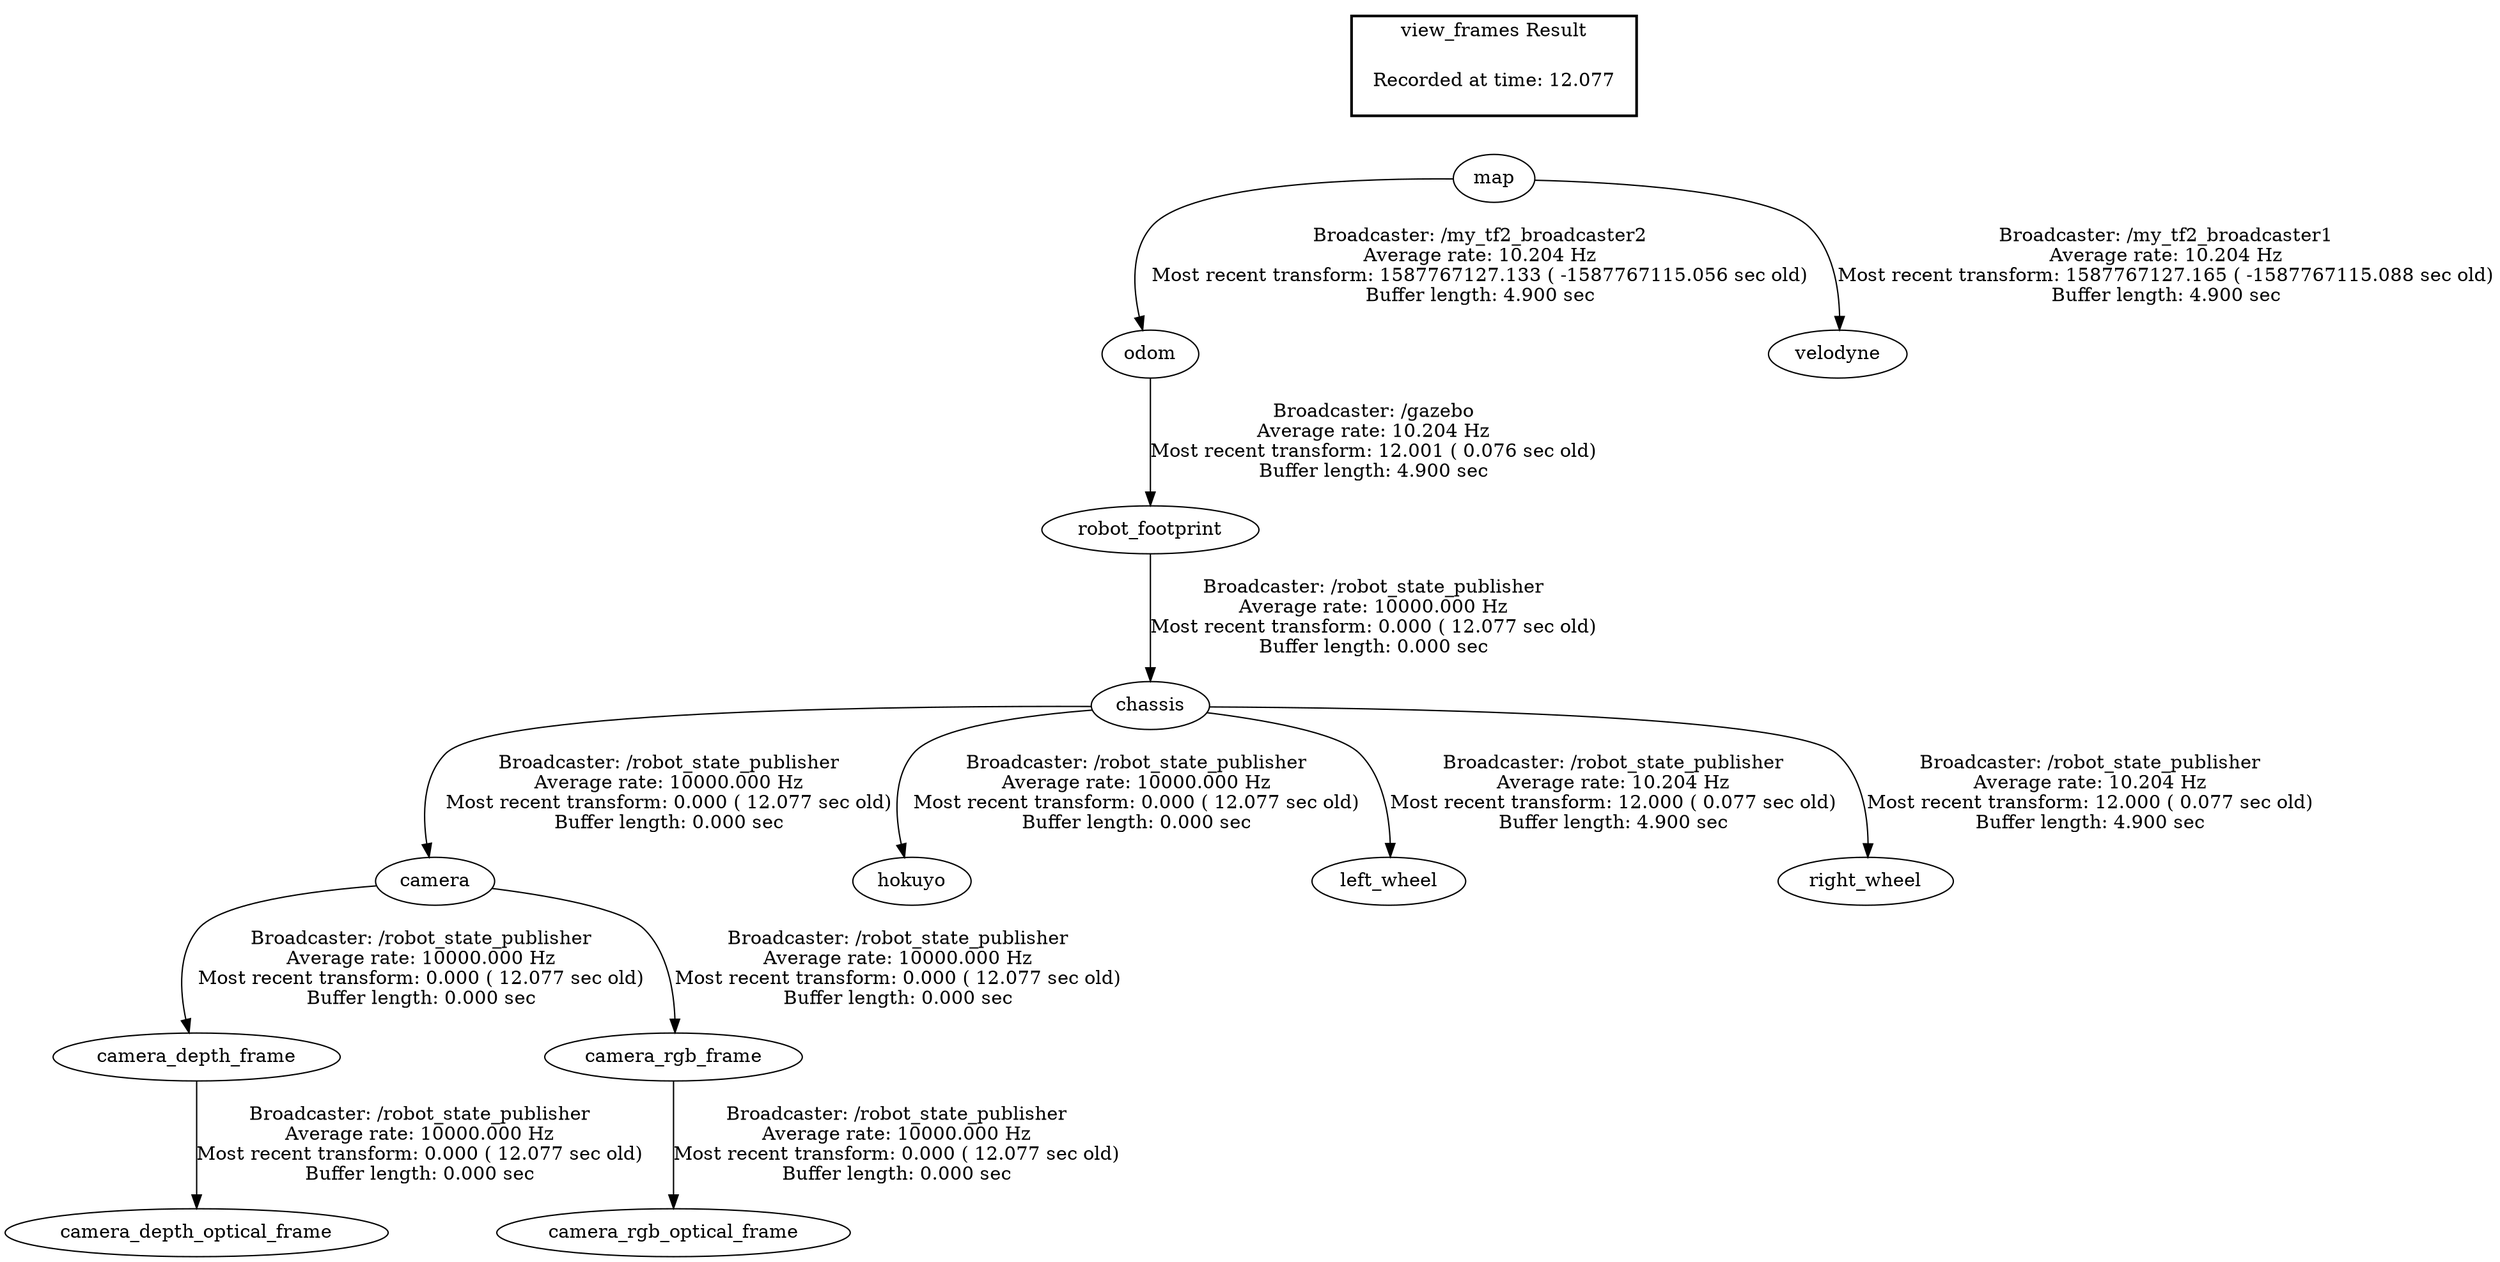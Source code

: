 digraph G {
"chassis" -> "camera"[label="Broadcaster: /robot_state_publisher\nAverage rate: 10000.000 Hz\nMost recent transform: 0.000 ( 12.077 sec old)\nBuffer length: 0.000 sec\n"];
"robot_footprint" -> "chassis"[label="Broadcaster: /robot_state_publisher\nAverage rate: 10000.000 Hz\nMost recent transform: 0.000 ( 12.077 sec old)\nBuffer length: 0.000 sec\n"];
"camera" -> "camera_depth_frame"[label="Broadcaster: /robot_state_publisher\nAverage rate: 10000.000 Hz\nMost recent transform: 0.000 ( 12.077 sec old)\nBuffer length: 0.000 sec\n"];
"camera_depth_frame" -> "camera_depth_optical_frame"[label="Broadcaster: /robot_state_publisher\nAverage rate: 10000.000 Hz\nMost recent transform: 0.000 ( 12.077 sec old)\nBuffer length: 0.000 sec\n"];
"camera" -> "camera_rgb_frame"[label="Broadcaster: /robot_state_publisher\nAverage rate: 10000.000 Hz\nMost recent transform: 0.000 ( 12.077 sec old)\nBuffer length: 0.000 sec\n"];
"camera_rgb_frame" -> "camera_rgb_optical_frame"[label="Broadcaster: /robot_state_publisher\nAverage rate: 10000.000 Hz\nMost recent transform: 0.000 ( 12.077 sec old)\nBuffer length: 0.000 sec\n"];
"chassis" -> "hokuyo"[label="Broadcaster: /robot_state_publisher\nAverage rate: 10000.000 Hz\nMost recent transform: 0.000 ( 12.077 sec old)\nBuffer length: 0.000 sec\n"];
"odom" -> "robot_footprint"[label="Broadcaster: /gazebo\nAverage rate: 10.204 Hz\nMost recent transform: 12.001 ( 0.076 sec old)\nBuffer length: 4.900 sec\n"];
"chassis" -> "left_wheel"[label="Broadcaster: /robot_state_publisher\nAverage rate: 10.204 Hz\nMost recent transform: 12.000 ( 0.077 sec old)\nBuffer length: 4.900 sec\n"];
"chassis" -> "right_wheel"[label="Broadcaster: /robot_state_publisher\nAverage rate: 10.204 Hz\nMost recent transform: 12.000 ( 0.077 sec old)\nBuffer length: 4.900 sec\n"];
"map" -> "odom"[label="Broadcaster: /my_tf2_broadcaster2\nAverage rate: 10.204 Hz\nMost recent transform: 1587767127.133 ( -1587767115.056 sec old)\nBuffer length: 4.900 sec\n"];
"map" -> "velodyne"[label="Broadcaster: /my_tf2_broadcaster1\nAverage rate: 10.204 Hz\nMost recent transform: 1587767127.165 ( -1587767115.088 sec old)\nBuffer length: 4.900 sec\n"];
edge [style=invis];
 subgraph cluster_legend { style=bold; color=black; label ="view_frames Result";
"Recorded at time: 12.077"[ shape=plaintext ] ;
 }->"map";
}